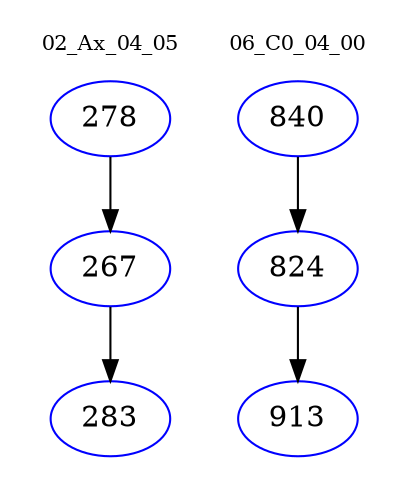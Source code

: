 digraph{
subgraph cluster_0 {
color = white
label = "02_Ax_04_05";
fontsize=10;
T0_278 [label="278", color="blue"]
T0_278 -> T0_267 [color="black"]
T0_267 [label="267", color="blue"]
T0_267 -> T0_283 [color="black"]
T0_283 [label="283", color="blue"]
}
subgraph cluster_1 {
color = white
label = "06_C0_04_00";
fontsize=10;
T1_840 [label="840", color="blue"]
T1_840 -> T1_824 [color="black"]
T1_824 [label="824", color="blue"]
T1_824 -> T1_913 [color="black"]
T1_913 [label="913", color="blue"]
}
}
